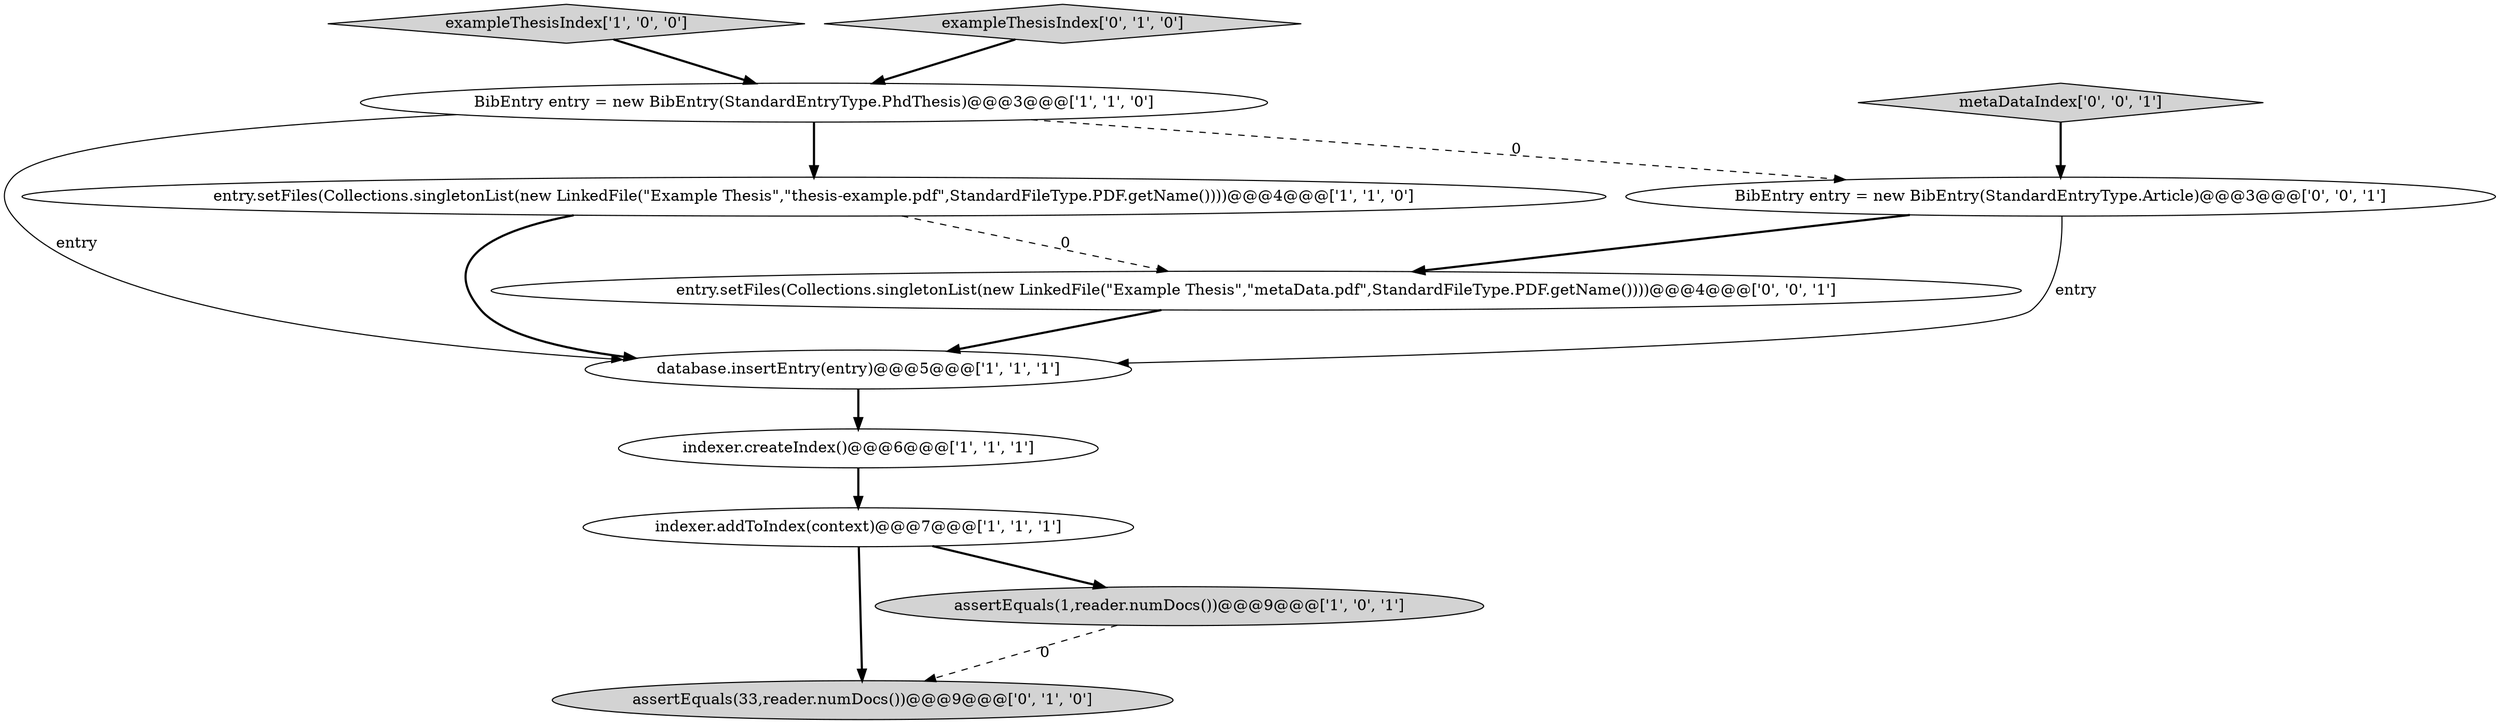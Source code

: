 digraph {
5 [style = filled, label = "indexer.addToIndex(context)@@@7@@@['1', '1', '1']", fillcolor = white, shape = ellipse image = "AAA0AAABBB1BBB"];
4 [style = filled, label = "database.insertEntry(entry)@@@5@@@['1', '1', '1']", fillcolor = white, shape = ellipse image = "AAA0AAABBB1BBB"];
1 [style = filled, label = "BibEntry entry = new BibEntry(StandardEntryType.PhdThesis)@@@3@@@['1', '1', '0']", fillcolor = white, shape = ellipse image = "AAA0AAABBB1BBB"];
6 [style = filled, label = "exampleThesisIndex['1', '0', '0']", fillcolor = lightgray, shape = diamond image = "AAA0AAABBB1BBB"];
0 [style = filled, label = "entry.setFiles(Collections.singletonList(new LinkedFile(\"Example Thesis\",\"thesis-example.pdf\",StandardFileType.PDF.getName())))@@@4@@@['1', '1', '0']", fillcolor = white, shape = ellipse image = "AAA0AAABBB1BBB"];
11 [style = filled, label = "metaDataIndex['0', '0', '1']", fillcolor = lightgray, shape = diamond image = "AAA0AAABBB3BBB"];
2 [style = filled, label = "indexer.createIndex()@@@6@@@['1', '1', '1']", fillcolor = white, shape = ellipse image = "AAA0AAABBB1BBB"];
3 [style = filled, label = "assertEquals(1,reader.numDocs())@@@9@@@['1', '0', '1']", fillcolor = lightgray, shape = ellipse image = "AAA0AAABBB1BBB"];
9 [style = filled, label = "entry.setFiles(Collections.singletonList(new LinkedFile(\"Example Thesis\",\"metaData.pdf\",StandardFileType.PDF.getName())))@@@4@@@['0', '0', '1']", fillcolor = white, shape = ellipse image = "AAA0AAABBB3BBB"];
10 [style = filled, label = "BibEntry entry = new BibEntry(StandardEntryType.Article)@@@3@@@['0', '0', '1']", fillcolor = white, shape = ellipse image = "AAA0AAABBB3BBB"];
7 [style = filled, label = "exampleThesisIndex['0', '1', '0']", fillcolor = lightgray, shape = diamond image = "AAA0AAABBB2BBB"];
8 [style = filled, label = "assertEquals(33,reader.numDocs())@@@9@@@['0', '1', '0']", fillcolor = lightgray, shape = ellipse image = "AAA1AAABBB2BBB"];
1->4 [style = solid, label="entry"];
5->3 [style = bold, label=""];
7->1 [style = bold, label=""];
11->10 [style = bold, label=""];
3->8 [style = dashed, label="0"];
0->4 [style = bold, label=""];
5->8 [style = bold, label=""];
6->1 [style = bold, label=""];
9->4 [style = bold, label=""];
10->4 [style = solid, label="entry"];
1->10 [style = dashed, label="0"];
10->9 [style = bold, label=""];
4->2 [style = bold, label=""];
2->5 [style = bold, label=""];
1->0 [style = bold, label=""];
0->9 [style = dashed, label="0"];
}
